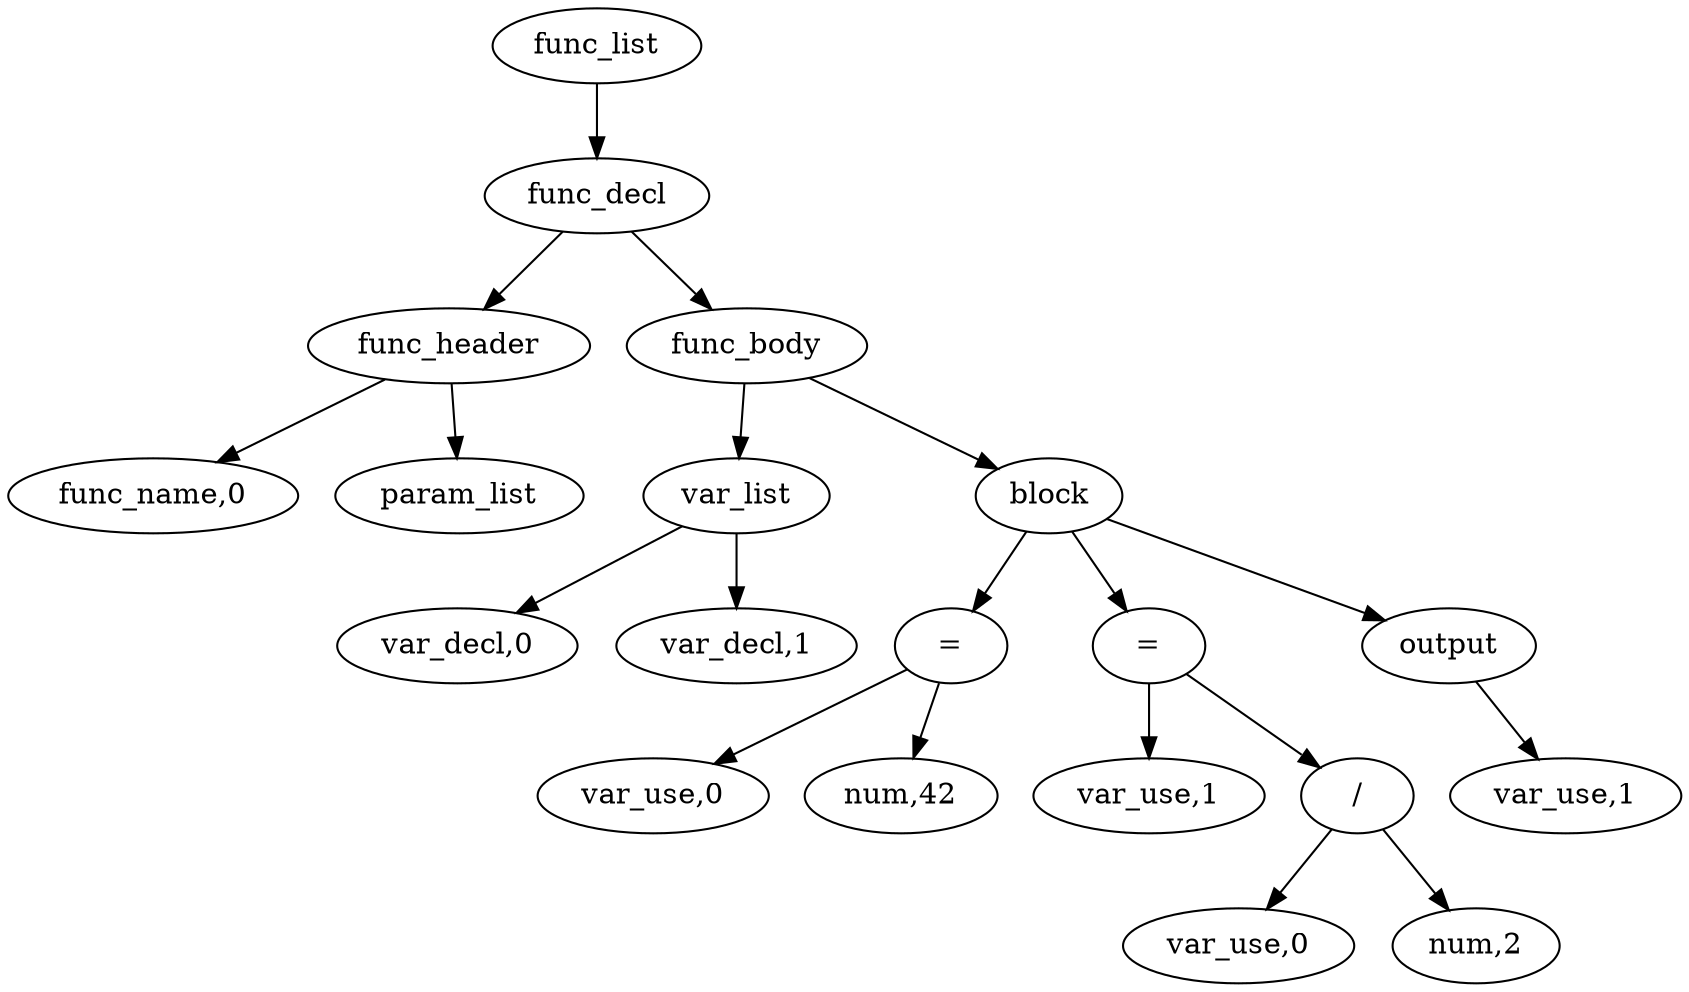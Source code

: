 digraph {
graph [ordering="out"];
node0[label="func_list"];
node1[label="func_decl"];
node2[label="func_header"];
node3[label="func_name,0"];
node2 -> node3;
node4[label="param_list"];
node2 -> node4;
node1 -> node2;
node5[label="func_body"];
node6[label="var_list"];
node7[label="var_decl,0"];
node6 -> node7;
node8[label="var_decl,1"];
node6 -> node8;
node5 -> node6;
node9[label="block"];
node10[label="="];
node11[label="var_use,0"];
node10 -> node11;
node12[label="num,42"];
node10 -> node12;
node9 -> node10;
node13[label="="];
node14[label="var_use,1"];
node13 -> node14;
node15[label="/"];
node16[label="var_use,0"];
node15 -> node16;
node17[label="num,2"];
node15 -> node17;
node13 -> node15;
node9 -> node13;
node18[label="output"];
node19[label="var_use,1"];
node18 -> node19;
node9 -> node18;
node5 -> node9;
node1 -> node5;
node0 -> node1;
}
